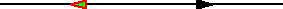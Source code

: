 size(5cm,0);
path g = (0,0)--(1,0);
draw(g,Arrow(Relative(0.75)));
add(arrow(reverse(g), invisible, FillDraw(green,red), Relative(0.75)));
